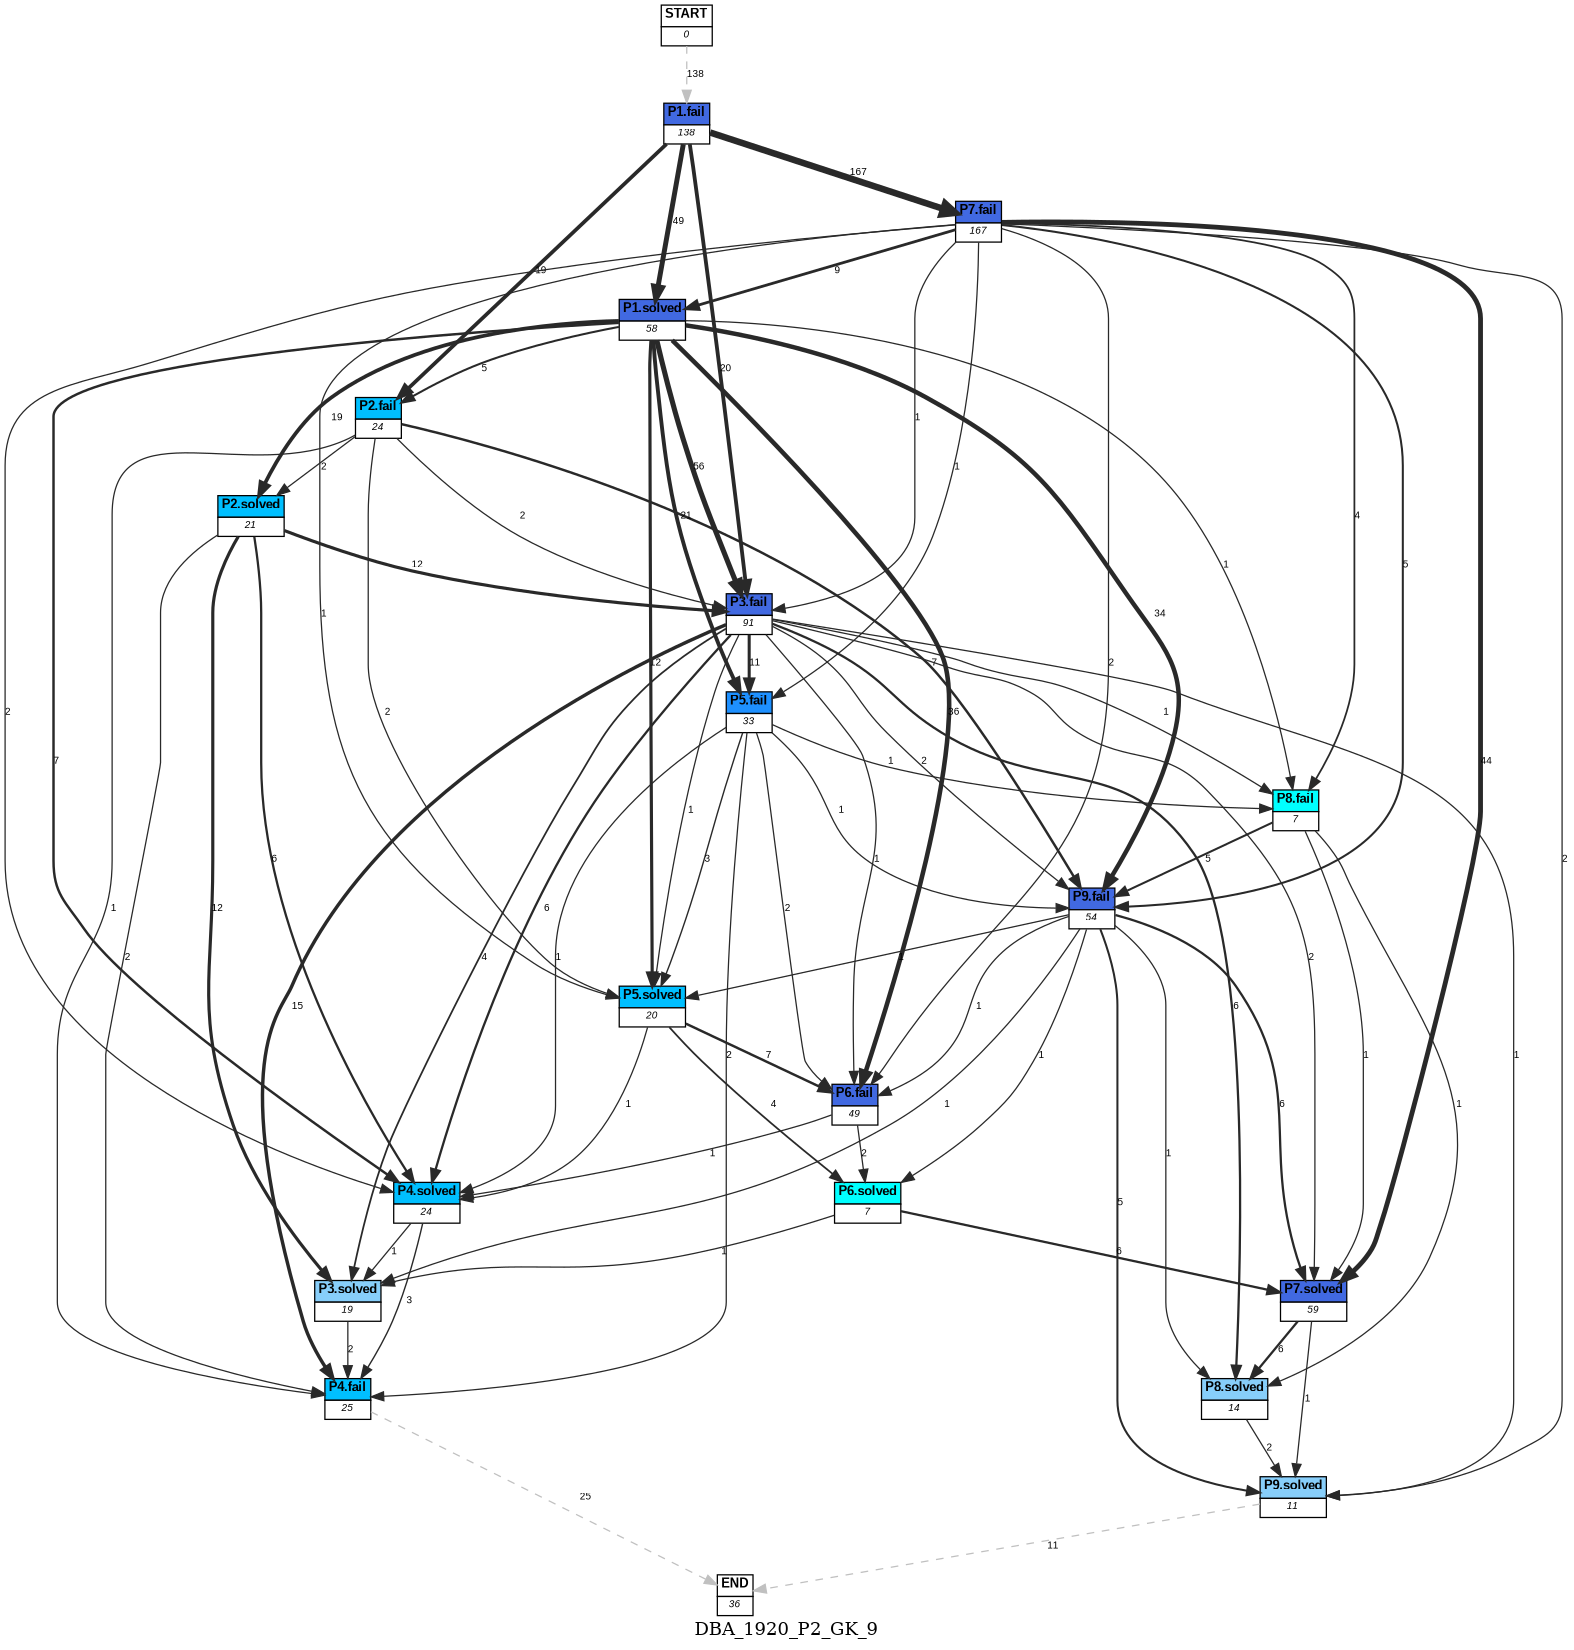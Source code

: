 digraph DBA_1920_P2_GK_9 {
	label=DBA_1920_P2_GK_9;
	dpi = 150
	size="16,11!";
	margin = 0;
"START" [shape=plain, label=<<table border="0" cellborder="1" cellspacing="0"><tr><td bgcolor="white"><FONT face="Arial" POINT-SIZE="10"><b>START</b></FONT></td></tr><tr><td bgcolor="white"><FONT face="Arial" POINT-SIZE="8"><i>0</i></FONT></td></tr></table>>]

"P1.fail" [shape=plain, label=<<table border="0" cellborder="1" cellspacing="0"><tr><td bgcolor="royalblue"><FONT face="Arial" POINT-SIZE="10"><b>P1.fail</b></FONT></td></tr><tr><td bgcolor="white"><FONT face="Arial" POINT-SIZE="8"><i>138</i></FONT></td></tr></table>>]

"P2.fail" [shape=plain, label=<<table border="0" cellborder="1" cellspacing="0"><tr><td bgcolor="deepskyblue"><FONT face="Arial" POINT-SIZE="10"><b>P2.fail</b></FONT></td></tr><tr><td bgcolor="white"><FONT face="Arial" POINT-SIZE="8"><i>24</i></FONT></td></tr></table>>]

"P1.solved" [shape=plain, label=<<table border="0" cellborder="1" cellspacing="0"><tr><td bgcolor="royalblue"><FONT face="Arial" POINT-SIZE="10"><b>P1.solved</b></FONT></td></tr><tr><td bgcolor="white"><FONT face="Arial" POINT-SIZE="8"><i>58</i></FONT></td></tr></table>>]

"P2.solved" [shape=plain, label=<<table border="0" cellborder="1" cellspacing="0"><tr><td bgcolor="deepskyblue"><FONT face="Arial" POINT-SIZE="10"><b>P2.solved</b></FONT></td></tr><tr><td bgcolor="white"><FONT face="Arial" POINT-SIZE="8"><i>21</i></FONT></td></tr></table>>]

"P3.fail" [shape=plain, label=<<table border="0" cellborder="1" cellspacing="0"><tr><td bgcolor="royalblue"><FONT face="Arial" POINT-SIZE="10"><b>P3.fail</b></FONT></td></tr><tr><td bgcolor="white"><FONT face="Arial" POINT-SIZE="8"><i>91</i></FONT></td></tr></table>>]

"P4.fail" [shape=plain, label=<<table border="0" cellborder="1" cellspacing="0"><tr><td bgcolor="deepskyblue"><FONT face="Arial" POINT-SIZE="10"><b>P4.fail</b></FONT></td></tr><tr><td bgcolor="white"><FONT face="Arial" POINT-SIZE="8"><i>25</i></FONT></td></tr></table>>]

"P5.fail" [shape=plain, label=<<table border="0" cellborder="1" cellspacing="0"><tr><td bgcolor="dodgerblue"><FONT face="Arial" POINT-SIZE="10"><b>P5.fail</b></FONT></td></tr><tr><td bgcolor="white"><FONT face="Arial" POINT-SIZE="8"><i>33</i></FONT></td></tr></table>>]

"P4.solved" [shape=plain, label=<<table border="0" cellborder="1" cellspacing="0"><tr><td bgcolor="deepskyblue"><FONT face="Arial" POINT-SIZE="10"><b>P4.solved</b></FONT></td></tr><tr><td bgcolor="white"><FONT face="Arial" POINT-SIZE="8"><i>24</i></FONT></td></tr></table>>]

"P3.solved" [shape=plain, label=<<table border="0" cellborder="1" cellspacing="0"><tr><td bgcolor="lightskyblue"><FONT face="Arial" POINT-SIZE="10"><b>P3.solved</b></FONT></td></tr><tr><td bgcolor="white"><FONT face="Arial" POINT-SIZE="8"><i>19</i></FONT></td></tr></table>>]

"P6.fail" [shape=plain, label=<<table border="0" cellborder="1" cellspacing="0"><tr><td bgcolor="royalblue"><FONT face="Arial" POINT-SIZE="10"><b>P6.fail</b></FONT></td></tr><tr><td bgcolor="white"><FONT face="Arial" POINT-SIZE="8"><i>49</i></FONT></td></tr></table>>]

"P7.fail" [shape=plain, label=<<table border="0" cellborder="1" cellspacing="0"><tr><td bgcolor="royalblue"><FONT face="Arial" POINT-SIZE="10"><b>P7.fail</b></FONT></td></tr><tr><td bgcolor="white"><FONT face="Arial" POINT-SIZE="8"><i>167</i></FONT></td></tr></table>>]

"P8.fail" [shape=plain, label=<<table border="0" cellborder="1" cellspacing="0"><tr><td bgcolor="aqua"><FONT face="Arial" POINT-SIZE="10"><b>P8.fail</b></FONT></td></tr><tr><td bgcolor="white"><FONT face="Arial" POINT-SIZE="8"><i>7</i></FONT></td></tr></table>>]

"P9.fail" [shape=plain, label=<<table border="0" cellborder="1" cellspacing="0"><tr><td bgcolor="royalblue"><FONT face="Arial" POINT-SIZE="10"><b>P9.fail</b></FONT></td></tr><tr><td bgcolor="white"><FONT face="Arial" POINT-SIZE="8"><i>54</i></FONT></td></tr></table>>]

"P5.solved" [shape=plain, label=<<table border="0" cellborder="1" cellspacing="0"><tr><td bgcolor="deepskyblue"><FONT face="Arial" POINT-SIZE="10"><b>P5.solved</b></FONT></td></tr><tr><td bgcolor="white"><FONT face="Arial" POINT-SIZE="8"><i>20</i></FONT></td></tr></table>>]

"P6.solved" [shape=plain, label=<<table border="0" cellborder="1" cellspacing="0"><tr><td bgcolor="aqua"><FONT face="Arial" POINT-SIZE="10"><b>P6.solved</b></FONT></td></tr><tr><td bgcolor="white"><FONT face="Arial" POINT-SIZE="8"><i>7</i></FONT></td></tr></table>>]

"P7.solved" [shape=plain, label=<<table border="0" cellborder="1" cellspacing="0"><tr><td bgcolor="royalblue"><FONT face="Arial" POINT-SIZE="10"><b>P7.solved</b></FONT></td></tr><tr><td bgcolor="white"><FONT face="Arial" POINT-SIZE="8"><i>59</i></FONT></td></tr></table>>]

"P8.solved" [shape=plain, label=<<table border="0" cellborder="1" cellspacing="0"><tr><td bgcolor="lightskyblue"><FONT face="Arial" POINT-SIZE="10"><b>P8.solved</b></FONT></td></tr><tr><td bgcolor="white"><FONT face="Arial" POINT-SIZE="8"><i>14</i></FONT></td></tr></table>>]

"P9.solved" [shape=plain, label=<<table border="0" cellborder="1" cellspacing="0"><tr><td bgcolor="lightskyblue"><FONT face="Arial" POINT-SIZE="10"><b>P9.solved</b></FONT></td></tr><tr><td bgcolor="white"><FONT face="Arial" POINT-SIZE="8"><i>11</i></FONT></td></tr></table>>]

"END" [shape=plain, label=<<table border="0" cellborder="1" cellspacing="0"><tr><td bgcolor="white"><FONT face="Arial" POINT-SIZE="10"><b>END</b></FONT></td></tr><tr><td bgcolor="white"><FONT face="Arial" POINT-SIZE="8"><i>36</i></FONT></td></tr></table>>]

"START" -> "P1.fail" [ style = dashed color=grey label ="138" labelfloat=false fontname="Arial" fontsize=8]

"P1.fail" -> "P2.fail" [ color=grey16 penwidth = "2.94443897916644"label ="19" labelfloat=false fontname="Arial" fontsize=8]

"P1.fail" -> "P1.solved" [ color=grey16 penwidth = "3.89182029811063"label ="49" labelfloat=false fontname="Arial" fontsize=8]

"P1.fail" -> "P3.fail" [ color=grey16 penwidth = "2.99573227355399"label ="20" labelfloat=false fontname="Arial" fontsize=8]

"P1.fail" -> "P7.fail" [ color=grey16 penwidth = "5.11799381241676"label ="167" labelfloat=false fontname="Arial" fontsize=8]

"P2.fail" -> "P2.solved" [ color=grey16 penwidth = "1"label ="2" labelfloat=false fontname="Arial" fontsize=8]

"P2.fail" -> "P3.fail" [ color=grey16 penwidth = "1"label ="2" labelfloat=false fontname="Arial" fontsize=8]

"P2.fail" -> "P4.fail" [ color=grey16 penwidth = "1"label ="1" labelfloat=false fontname="Arial" fontsize=8]

"P2.fail" -> "P9.fail" [ color=grey16 penwidth = "1.94591014905531"label ="7" labelfloat=false fontname="Arial" fontsize=8]

"P2.fail" -> "P5.solved" [ color=grey16 penwidth = "1"label ="2" labelfloat=false fontname="Arial" fontsize=8]

"P1.solved" -> "P2.fail" [ color=grey16 penwidth = "1.6094379124341"label ="5" labelfloat=false fontname="Arial" fontsize=8]

"P1.solved" -> "P2.solved" [ color=grey16 penwidth = "2.94443897916644"label ="19" labelfloat=false fontname="Arial" fontsize=8]

"P1.solved" -> "P3.fail" [ color=grey16 penwidth = "4.02535169073515"label ="56" labelfloat=false fontname="Arial" fontsize=8]

"P1.solved" -> "P5.fail" [ color=grey16 penwidth = "3.04452243772342"label ="21" labelfloat=false fontname="Arial" fontsize=8]

"P1.solved" -> "P4.solved" [ color=grey16 penwidth = "1.94591014905531"label ="7" labelfloat=false fontname="Arial" fontsize=8]

"P1.solved" -> "P6.fail" [ color=grey16 penwidth = "3.58351893845611"label ="36" labelfloat=false fontname="Arial" fontsize=8]

"P1.solved" -> "P8.fail" [ color=grey16 penwidth = "1"label ="1" labelfloat=false fontname="Arial" fontsize=8]

"P1.solved" -> "P9.fail" [ color=grey16 penwidth = "3.52636052461616"label ="34" labelfloat=false fontname="Arial" fontsize=8]

"P1.solved" -> "P5.solved" [ color=grey16 penwidth = "2.484906649788"label ="12" labelfloat=false fontname="Arial" fontsize=8]

"P2.solved" -> "P3.fail" [ color=grey16 penwidth = "2.484906649788"label ="12" labelfloat=false fontname="Arial" fontsize=8]

"P2.solved" -> "P4.fail" [ color=grey16 penwidth = "1"label ="2" labelfloat=false fontname="Arial" fontsize=8]

"P2.solved" -> "P4.solved" [ color=grey16 penwidth = "1.79175946922805"label ="6" labelfloat=false fontname="Arial" fontsize=8]

"P2.solved" -> "P3.solved" [ color=grey16 penwidth = "2.484906649788"label ="12" labelfloat=false fontname="Arial" fontsize=8]

"P3.fail" -> "P4.fail" [ color=grey16 penwidth = "2.70805020110221"label ="15" labelfloat=false fontname="Arial" fontsize=8]

"P3.fail" -> "P5.fail" [ color=grey16 penwidth = "2.39789527279837"label ="11" labelfloat=false fontname="Arial" fontsize=8]

"P3.fail" -> "P4.solved" [ color=grey16 penwidth = "1.79175946922805"label ="6" labelfloat=false fontname="Arial" fontsize=8]

"P3.fail" -> "P3.solved" [ color=grey16 penwidth = "1.38629436111989"label ="4" labelfloat=false fontname="Arial" fontsize=8]

"P3.fail" -> "P6.fail" [ color=grey16 penwidth = "1"label ="1" labelfloat=false fontname="Arial" fontsize=8]

"P3.fail" -> "P8.fail" [ color=grey16 penwidth = "1"label ="1" labelfloat=false fontname="Arial" fontsize=8]

"P3.fail" -> "P9.fail" [ color=grey16 penwidth = "1"label ="2" labelfloat=false fontname="Arial" fontsize=8]

"P3.fail" -> "P5.solved" [ color=grey16 penwidth = "1"label ="1" labelfloat=false fontname="Arial" fontsize=8]

"P3.fail" -> "P7.solved" [ color=grey16 penwidth = "1"label ="2" labelfloat=false fontname="Arial" fontsize=8]

"P3.fail" -> "P8.solved" [ color=grey16 penwidth = "1.79175946922805"label ="6" labelfloat=false fontname="Arial" fontsize=8]

"P3.fail" -> "P9.solved" [ color=grey16 penwidth = "1"label ="1" labelfloat=false fontname="Arial" fontsize=8]

"P4.fail" -> "END" [ style = dashed color=grey label ="25" labelfloat=false fontname="Arial" fontsize=8]

"P5.fail" -> "P4.fail" [ color=grey16 penwidth = "1"label ="2" labelfloat=false fontname="Arial" fontsize=8]

"P5.fail" -> "P4.solved" [ color=grey16 penwidth = "1"label ="1" labelfloat=false fontname="Arial" fontsize=8]

"P5.fail" -> "P6.fail" [ color=grey16 penwidth = "1"label ="2" labelfloat=false fontname="Arial" fontsize=8]

"P5.fail" -> "P8.fail" [ color=grey16 penwidth = "1"label ="1" labelfloat=false fontname="Arial" fontsize=8]

"P5.fail" -> "P9.fail" [ color=grey16 penwidth = "1"label ="1" labelfloat=false fontname="Arial" fontsize=8]

"P5.fail" -> "P5.solved" [ color=grey16 penwidth = "1.09861228866811"label ="3" labelfloat=false fontname="Arial" fontsize=8]

"P4.solved" -> "P4.fail" [ color=grey16 penwidth = "1.09861228866811"label ="3" labelfloat=false fontname="Arial" fontsize=8]

"P4.solved" -> "P3.solved" [ color=grey16 penwidth = "1"label ="1" labelfloat=false fontname="Arial" fontsize=8]

"P3.solved" -> "P4.fail" [ color=grey16 penwidth = "1"label ="2" labelfloat=false fontname="Arial" fontsize=8]

"P6.fail" -> "P4.solved" [ color=grey16 penwidth = "1"label ="1" labelfloat=false fontname="Arial" fontsize=8]

"P6.fail" -> "P6.solved" [ color=grey16 penwidth = "1"label ="2" labelfloat=false fontname="Arial" fontsize=8]

"P7.fail" -> "P1.solved" [ color=grey16 penwidth = "2.19722457733622"label ="9" labelfloat=false fontname="Arial" fontsize=8]

"P7.fail" -> "P3.fail" [ color=grey16 penwidth = "1"label ="1" labelfloat=false fontname="Arial" fontsize=8]

"P7.fail" -> "P5.fail" [ color=grey16 penwidth = "1"label ="1" labelfloat=false fontname="Arial" fontsize=8]

"P7.fail" -> "P4.solved" [ color=grey16 penwidth = "1"label ="2" labelfloat=false fontname="Arial" fontsize=8]

"P7.fail" -> "P6.fail" [ color=grey16 penwidth = "1"label ="2" labelfloat=false fontname="Arial" fontsize=8]

"P7.fail" -> "P8.fail" [ color=grey16 penwidth = "1.38629436111989"label ="4" labelfloat=false fontname="Arial" fontsize=8]

"P7.fail" -> "P9.fail" [ color=grey16 penwidth = "1.6094379124341"label ="5" labelfloat=false fontname="Arial" fontsize=8]

"P7.fail" -> "P5.solved" [ color=grey16 penwidth = "1"label ="1" labelfloat=false fontname="Arial" fontsize=8]

"P7.fail" -> "P7.solved" [ color=grey16 penwidth = "3.78418963391826"label ="44" labelfloat=false fontname="Arial" fontsize=8]

"P7.fail" -> "P9.solved" [ color=grey16 penwidth = "1"label ="2" labelfloat=false fontname="Arial" fontsize=8]

"P8.fail" -> "P9.fail" [ color=grey16 penwidth = "1.6094379124341"label ="5" labelfloat=false fontname="Arial" fontsize=8]

"P8.fail" -> "P7.solved" [ color=grey16 penwidth = "1"label ="1" labelfloat=false fontname="Arial" fontsize=8]

"P8.fail" -> "P8.solved" [ color=grey16 penwidth = "1"label ="1" labelfloat=false fontname="Arial" fontsize=8]

"P9.fail" -> "P3.solved" [ color=grey16 penwidth = "1"label ="1" labelfloat=false fontname="Arial" fontsize=8]

"P9.fail" -> "P6.fail" [ color=grey16 penwidth = "1"label ="1" labelfloat=false fontname="Arial" fontsize=8]

"P9.fail" -> "P5.solved" [ color=grey16 penwidth = "1"label ="1" labelfloat=false fontname="Arial" fontsize=8]

"P9.fail" -> "P6.solved" [ color=grey16 penwidth = "1"label ="1" labelfloat=false fontname="Arial" fontsize=8]

"P9.fail" -> "P7.solved" [ color=grey16 penwidth = "1.79175946922805"label ="6" labelfloat=false fontname="Arial" fontsize=8]

"P9.fail" -> "P8.solved" [ color=grey16 penwidth = "1"label ="1" labelfloat=false fontname="Arial" fontsize=8]

"P9.fail" -> "P9.solved" [ color=grey16 penwidth = "1.6094379124341"label ="5" labelfloat=false fontname="Arial" fontsize=8]

"P5.solved" -> "P4.solved" [ color=grey16 penwidth = "1"label ="1" labelfloat=false fontname="Arial" fontsize=8]

"P5.solved" -> "P6.fail" [ color=grey16 penwidth = "1.94591014905531"label ="7" labelfloat=false fontname="Arial" fontsize=8]

"P5.solved" -> "P6.solved" [ color=grey16 penwidth = "1.38629436111989"label ="4" labelfloat=false fontname="Arial" fontsize=8]

"P6.solved" -> "P3.solved" [ color=grey16 penwidth = "1"label ="1" labelfloat=false fontname="Arial" fontsize=8]

"P6.solved" -> "P7.solved" [ color=grey16 penwidth = "1.79175946922805"label ="6" labelfloat=false fontname="Arial" fontsize=8]

"P7.solved" -> "P8.solved" [ color=grey16 penwidth = "1.79175946922805"label ="6" labelfloat=false fontname="Arial" fontsize=8]

"P7.solved" -> "P9.solved" [ color=grey16 penwidth = "1"label ="1" labelfloat=false fontname="Arial" fontsize=8]

"P8.solved" -> "P9.solved" [ color=grey16 penwidth = "1"label ="2" labelfloat=false fontname="Arial" fontsize=8]

"P9.solved" -> "END" [ style = dashed color=grey label ="11" labelfloat=false fontname="Arial" fontsize=8]

}
